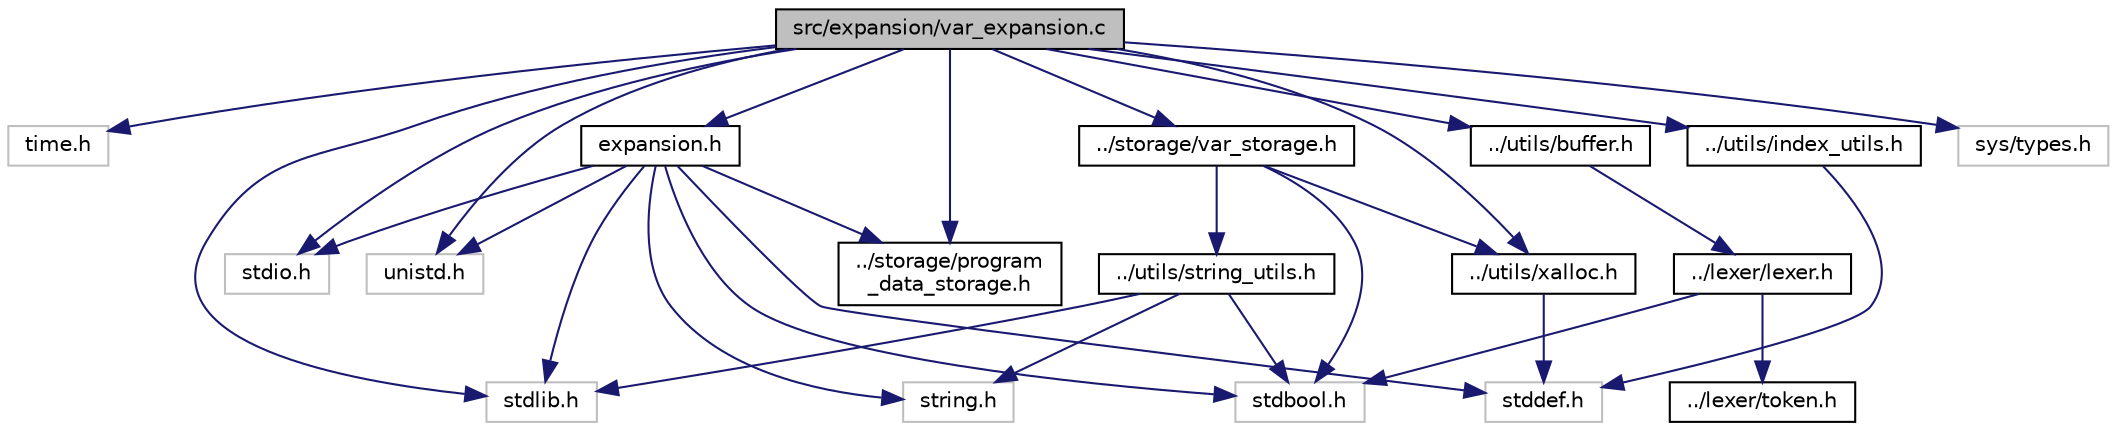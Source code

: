 digraph "src/expansion/var_expansion.c"
{
 // LATEX_PDF_SIZE
  edge [fontname="Helvetica",fontsize="10",labelfontname="Helvetica",labelfontsize="10"];
  node [fontname="Helvetica",fontsize="10",shape=record];
  Node1 [label="src/expansion/var_expansion.c",height=0.2,width=0.4,color="black", fillcolor="grey75", style="filled", fontcolor="black",tooltip=" "];
  Node1 -> Node2 [color="midnightblue",fontsize="10",style="solid",fontname="Helvetica"];
  Node2 [label="time.h",height=0.2,width=0.4,color="grey75", fillcolor="white", style="filled",tooltip=" "];
  Node1 -> Node3 [color="midnightblue",fontsize="10",style="solid",fontname="Helvetica"];
  Node3 [label="stdio.h",height=0.2,width=0.4,color="grey75", fillcolor="white", style="filled",tooltip=" "];
  Node1 -> Node4 [color="midnightblue",fontsize="10",style="solid",fontname="Helvetica"];
  Node4 [label="unistd.h",height=0.2,width=0.4,color="grey75", fillcolor="white", style="filled",tooltip=" "];
  Node1 -> Node5 [color="midnightblue",fontsize="10",style="solid",fontname="Helvetica"];
  Node5 [label="sys/types.h",height=0.2,width=0.4,color="grey75", fillcolor="white", style="filled",tooltip=" "];
  Node1 -> Node6 [color="midnightblue",fontsize="10",style="solid",fontname="Helvetica"];
  Node6 [label="stdlib.h",height=0.2,width=0.4,color="grey75", fillcolor="white", style="filled",tooltip=" "];
  Node1 -> Node7 [color="midnightblue",fontsize="10",style="solid",fontname="Helvetica"];
  Node7 [label="expansion.h",height=0.2,width=0.4,color="black", fillcolor="white", style="filled",URL="$expansion_8h.html",tooltip="Var storage structures and functions."];
  Node7 -> Node8 [color="midnightblue",fontsize="10",style="solid",fontname="Helvetica"];
  Node8 [label="stddef.h",height=0.2,width=0.4,color="grey75", fillcolor="white", style="filled",tooltip=" "];
  Node7 -> Node9 [color="midnightblue",fontsize="10",style="solid",fontname="Helvetica"];
  Node9 [label="stdbool.h",height=0.2,width=0.4,color="grey75", fillcolor="white", style="filled",tooltip=" "];
  Node7 -> Node6 [color="midnightblue",fontsize="10",style="solid",fontname="Helvetica"];
  Node7 -> Node10 [color="midnightblue",fontsize="10",style="solid",fontname="Helvetica"];
  Node10 [label="string.h",height=0.2,width=0.4,color="grey75", fillcolor="white", style="filled",tooltip=" "];
  Node7 -> Node3 [color="midnightblue",fontsize="10",style="solid",fontname="Helvetica"];
  Node7 -> Node4 [color="midnightblue",fontsize="10",style="solid",fontname="Helvetica"];
  Node7 -> Node11 [color="midnightblue",fontsize="10",style="solid",fontname="Helvetica"];
  Node11 [label="../storage/program\l_data_storage.h",height=0.2,width=0.4,color="black", fillcolor="white", style="filled",URL="$program__data__storage_8h.html",tooltip=" "];
  Node1 -> Node12 [color="midnightblue",fontsize="10",style="solid",fontname="Helvetica"];
  Node12 [label="../storage/var_storage.h",height=0.2,width=0.4,color="black", fillcolor="white", style="filled",URL="$var__storage_8h.html",tooltip="Var storage structures and functions."];
  Node12 -> Node9 [color="midnightblue",fontsize="10",style="solid",fontname="Helvetica"];
  Node12 -> Node13 [color="midnightblue",fontsize="10",style="solid",fontname="Helvetica"];
  Node13 [label="../utils/xalloc.h",height=0.2,width=0.4,color="black", fillcolor="white", style="filled",URL="$xalloc_8h.html",tooltip="Special allocation functions."];
  Node13 -> Node8 [color="midnightblue",fontsize="10",style="solid",fontname="Helvetica"];
  Node12 -> Node14 [color="midnightblue",fontsize="10",style="solid",fontname="Helvetica"];
  Node14 [label="../utils/string_utils.h",height=0.2,width=0.4,color="black", fillcolor="white", style="filled",URL="$string__utils_8h.html",tooltip="String usage functions."];
  Node14 -> Node6 [color="midnightblue",fontsize="10",style="solid",fontname="Helvetica"];
  Node14 -> Node10 [color="midnightblue",fontsize="10",style="solid",fontname="Helvetica"];
  Node14 -> Node9 [color="midnightblue",fontsize="10",style="solid",fontname="Helvetica"];
  Node1 -> Node15 [color="midnightblue",fontsize="10",style="solid",fontname="Helvetica"];
  Node15 [label="../utils/buffer.h",height=0.2,width=0.4,color="black", fillcolor="white", style="filled",URL="$buffer_8h.html",tooltip="Buffer structure and functions."];
  Node15 -> Node16 [color="midnightblue",fontsize="10",style="solid",fontname="Helvetica"];
  Node16 [label="../lexer/lexer.h",height=0.2,width=0.4,color="black", fillcolor="white", style="filled",URL="$lexer_8h.html",tooltip="Main lexing functions."];
  Node16 -> Node17 [color="midnightblue",fontsize="10",style="solid",fontname="Helvetica"];
  Node17 [label="../lexer/token.h",height=0.2,width=0.4,color="black", fillcolor="white", style="filled",URL="$token_8h.html",tooltip="Token structures and functions."];
  Node16 -> Node9 [color="midnightblue",fontsize="10",style="solid",fontname="Helvetica"];
  Node1 -> Node13 [color="midnightblue",fontsize="10",style="solid",fontname="Helvetica"];
  Node1 -> Node18 [color="midnightblue",fontsize="10",style="solid",fontname="Helvetica"];
  Node18 [label="../utils/index_utils.h",height=0.2,width=0.4,color="black", fillcolor="white", style="filled",URL="$index__utils_8h.html",tooltip="Index functions."];
  Node18 -> Node8 [color="midnightblue",fontsize="10",style="solid",fontname="Helvetica"];
  Node1 -> Node11 [color="midnightblue",fontsize="10",style="solid",fontname="Helvetica"];
}
